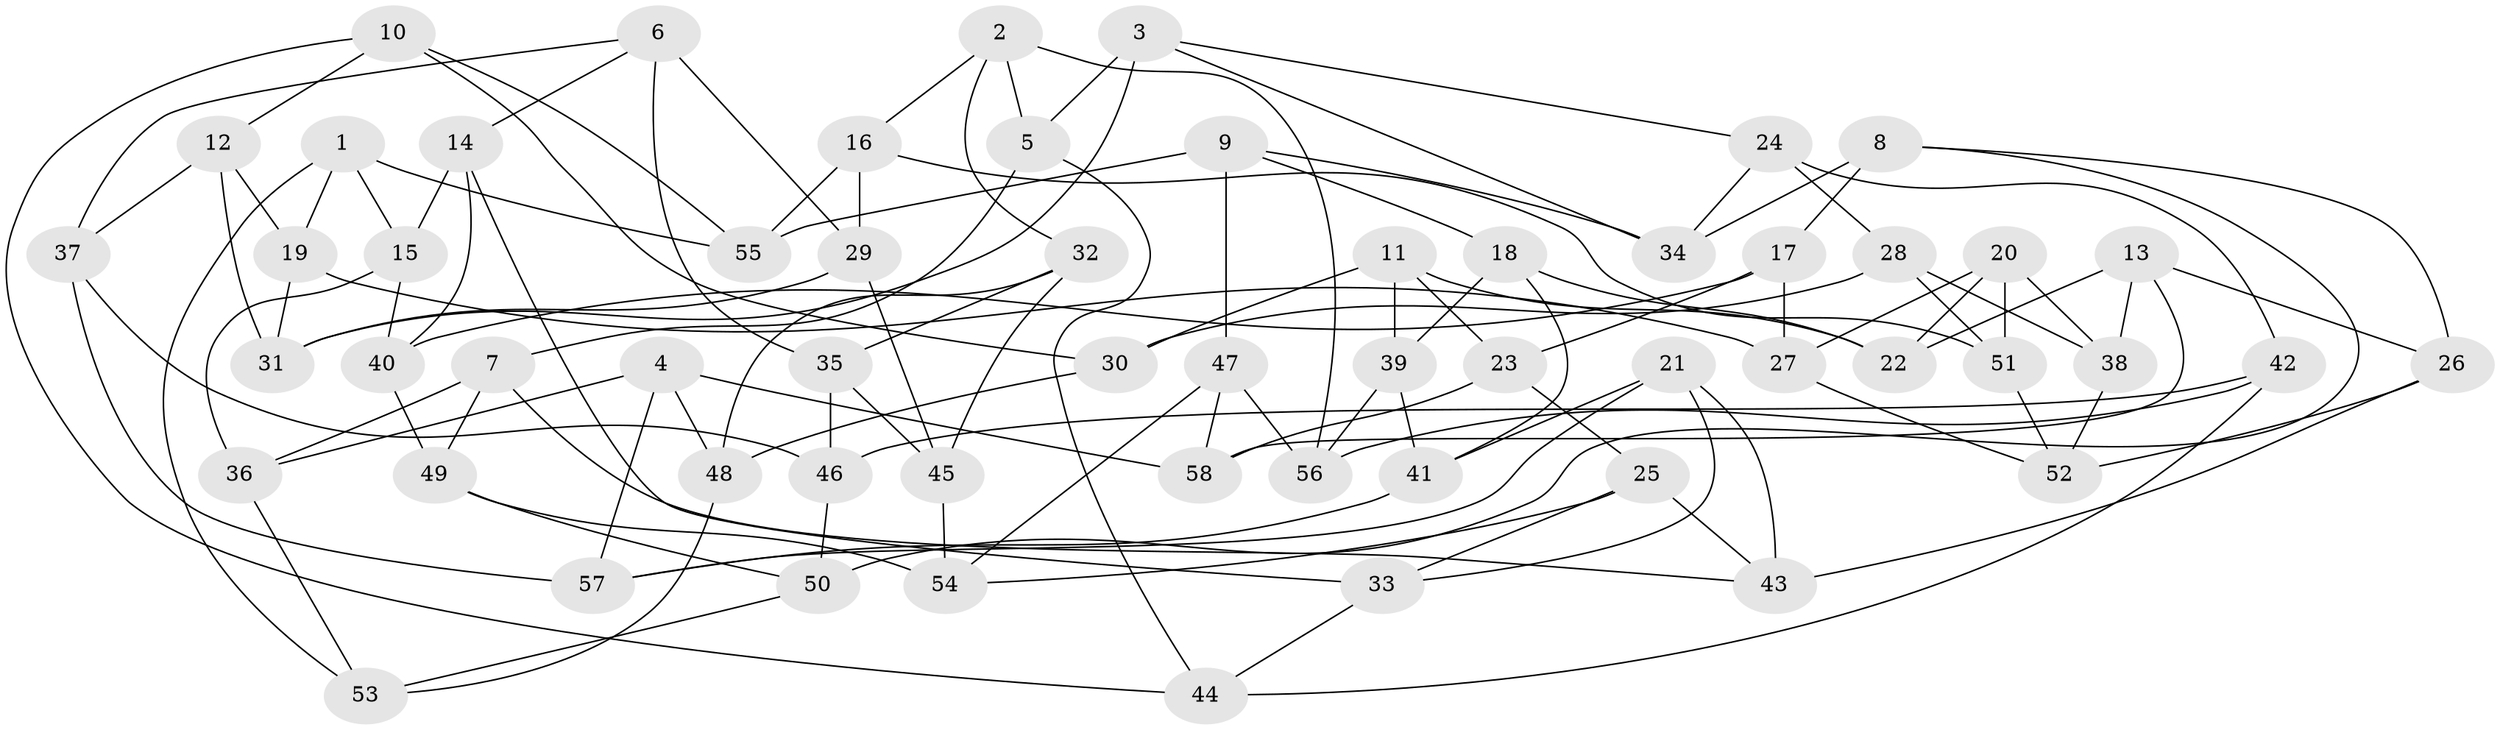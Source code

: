 // coarse degree distribution, {6: 0.4594594594594595, 5: 0.10810810810810811, 4: 0.3783783783783784, 3: 0.05405405405405406}
// Generated by graph-tools (version 1.1) at 2025/52/02/27/25 19:52:34]
// undirected, 58 vertices, 116 edges
graph export_dot {
graph [start="1"]
  node [color=gray90,style=filled];
  1;
  2;
  3;
  4;
  5;
  6;
  7;
  8;
  9;
  10;
  11;
  12;
  13;
  14;
  15;
  16;
  17;
  18;
  19;
  20;
  21;
  22;
  23;
  24;
  25;
  26;
  27;
  28;
  29;
  30;
  31;
  32;
  33;
  34;
  35;
  36;
  37;
  38;
  39;
  40;
  41;
  42;
  43;
  44;
  45;
  46;
  47;
  48;
  49;
  50;
  51;
  52;
  53;
  54;
  55;
  56;
  57;
  58;
  1 -- 53;
  1 -- 55;
  1 -- 19;
  1 -- 15;
  2 -- 32;
  2 -- 56;
  2 -- 16;
  2 -- 5;
  3 -- 5;
  3 -- 34;
  3 -- 31;
  3 -- 24;
  4 -- 36;
  4 -- 58;
  4 -- 48;
  4 -- 57;
  5 -- 7;
  5 -- 44;
  6 -- 37;
  6 -- 29;
  6 -- 35;
  6 -- 14;
  7 -- 49;
  7 -- 43;
  7 -- 36;
  8 -- 26;
  8 -- 34;
  8 -- 50;
  8 -- 17;
  9 -- 34;
  9 -- 47;
  9 -- 55;
  9 -- 18;
  10 -- 12;
  10 -- 55;
  10 -- 44;
  10 -- 30;
  11 -- 22;
  11 -- 30;
  11 -- 39;
  11 -- 23;
  12 -- 31;
  12 -- 19;
  12 -- 37;
  13 -- 58;
  13 -- 38;
  13 -- 22;
  13 -- 26;
  14 -- 15;
  14 -- 33;
  14 -- 40;
  15 -- 36;
  15 -- 40;
  16 -- 29;
  16 -- 51;
  16 -- 55;
  17 -- 40;
  17 -- 23;
  17 -- 27;
  18 -- 22;
  18 -- 39;
  18 -- 41;
  19 -- 27;
  19 -- 31;
  20 -- 51;
  20 -- 27;
  20 -- 38;
  20 -- 22;
  21 -- 41;
  21 -- 57;
  21 -- 33;
  21 -- 43;
  23 -- 25;
  23 -- 58;
  24 -- 34;
  24 -- 28;
  24 -- 42;
  25 -- 43;
  25 -- 54;
  25 -- 33;
  26 -- 43;
  26 -- 52;
  27 -- 52;
  28 -- 51;
  28 -- 30;
  28 -- 38;
  29 -- 45;
  29 -- 31;
  30 -- 48;
  32 -- 45;
  32 -- 35;
  32 -- 48;
  33 -- 44;
  35 -- 46;
  35 -- 45;
  36 -- 53;
  37 -- 57;
  37 -- 46;
  38 -- 52;
  39 -- 41;
  39 -- 56;
  40 -- 49;
  41 -- 57;
  42 -- 56;
  42 -- 46;
  42 -- 44;
  45 -- 54;
  46 -- 50;
  47 -- 54;
  47 -- 56;
  47 -- 58;
  48 -- 53;
  49 -- 54;
  49 -- 50;
  50 -- 53;
  51 -- 52;
}
